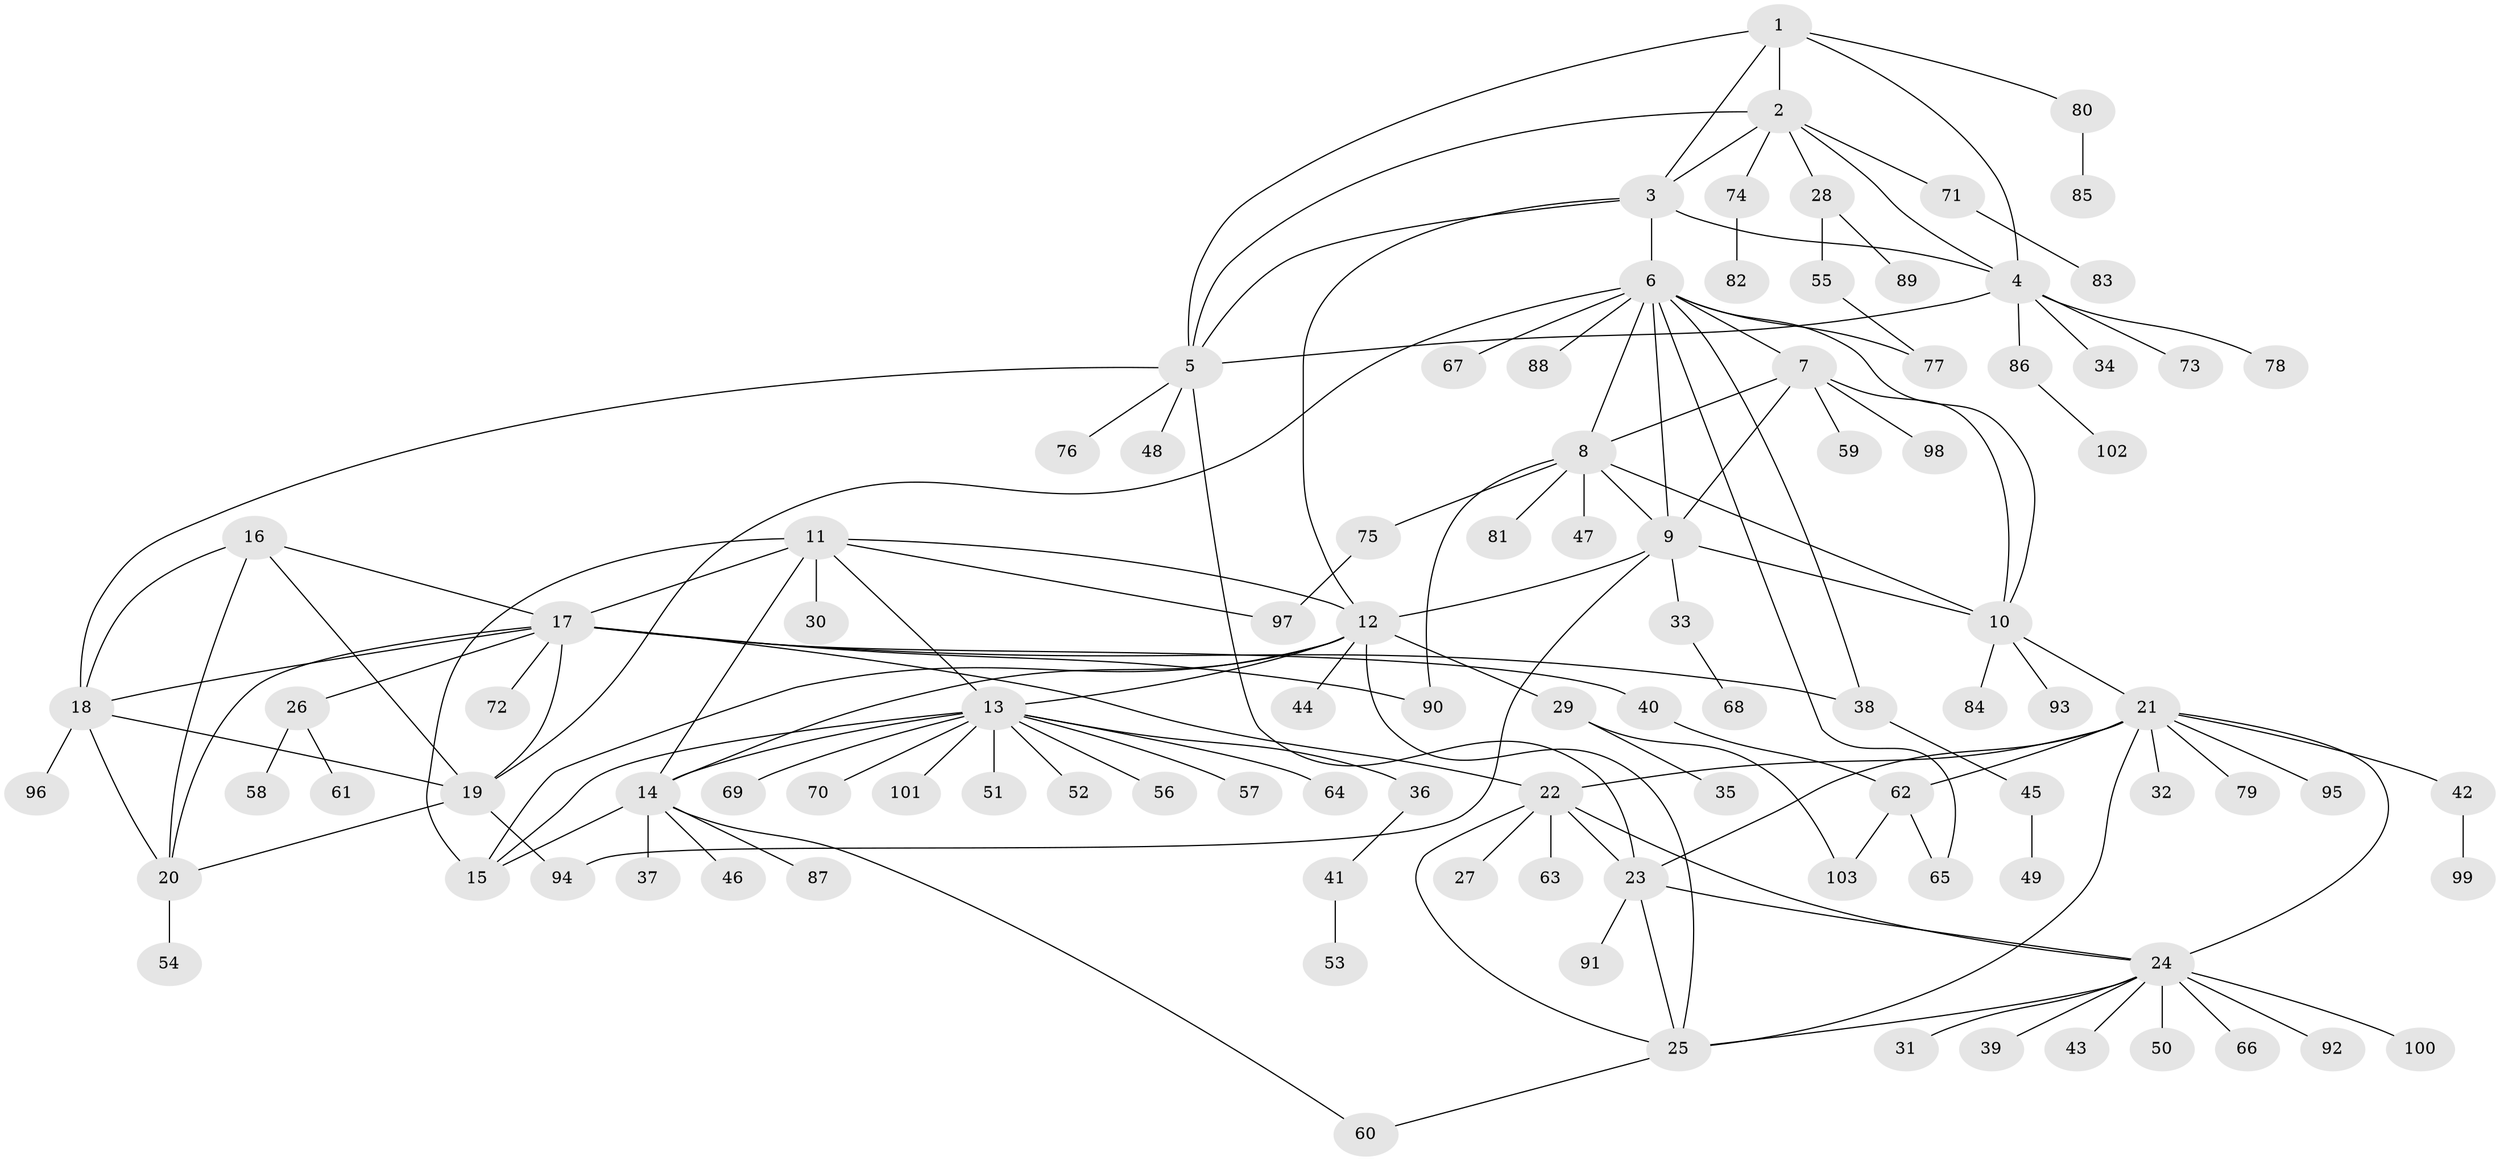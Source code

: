 // coarse degree distribution, {8: 0.03333333333333333, 3: 0.06666666666666667, 7: 0.03333333333333333, 17: 0.03333333333333333, 5: 0.03333333333333333, 9: 0.03333333333333333, 1: 0.7333333333333333, 2: 0.03333333333333333}
// Generated by graph-tools (version 1.1) at 2025/19/03/04/25 18:19:38]
// undirected, 103 vertices, 147 edges
graph export_dot {
graph [start="1"]
  node [color=gray90,style=filled];
  1;
  2;
  3;
  4;
  5;
  6;
  7;
  8;
  9;
  10;
  11;
  12;
  13;
  14;
  15;
  16;
  17;
  18;
  19;
  20;
  21;
  22;
  23;
  24;
  25;
  26;
  27;
  28;
  29;
  30;
  31;
  32;
  33;
  34;
  35;
  36;
  37;
  38;
  39;
  40;
  41;
  42;
  43;
  44;
  45;
  46;
  47;
  48;
  49;
  50;
  51;
  52;
  53;
  54;
  55;
  56;
  57;
  58;
  59;
  60;
  61;
  62;
  63;
  64;
  65;
  66;
  67;
  68;
  69;
  70;
  71;
  72;
  73;
  74;
  75;
  76;
  77;
  78;
  79;
  80;
  81;
  82;
  83;
  84;
  85;
  86;
  87;
  88;
  89;
  90;
  91;
  92;
  93;
  94;
  95;
  96;
  97;
  98;
  99;
  100;
  101;
  102;
  103;
  1 -- 2;
  1 -- 3;
  1 -- 4;
  1 -- 5;
  1 -- 80;
  2 -- 3;
  2 -- 4;
  2 -- 5;
  2 -- 28;
  2 -- 71;
  2 -- 74;
  3 -- 4;
  3 -- 5;
  3 -- 6;
  3 -- 12;
  4 -- 5;
  4 -- 34;
  4 -- 73;
  4 -- 78;
  4 -- 86;
  5 -- 18;
  5 -- 23;
  5 -- 48;
  5 -- 76;
  6 -- 7;
  6 -- 8;
  6 -- 9;
  6 -- 10;
  6 -- 19;
  6 -- 38;
  6 -- 65;
  6 -- 67;
  6 -- 77;
  6 -- 88;
  7 -- 8;
  7 -- 9;
  7 -- 10;
  7 -- 59;
  7 -- 98;
  8 -- 9;
  8 -- 10;
  8 -- 47;
  8 -- 75;
  8 -- 81;
  8 -- 90;
  9 -- 10;
  9 -- 12;
  9 -- 33;
  9 -- 94;
  10 -- 21;
  10 -- 84;
  10 -- 93;
  11 -- 12;
  11 -- 13;
  11 -- 14;
  11 -- 15;
  11 -- 17;
  11 -- 30;
  11 -- 97;
  12 -- 13;
  12 -- 14;
  12 -- 15;
  12 -- 25;
  12 -- 29;
  12 -- 44;
  13 -- 14;
  13 -- 15;
  13 -- 36;
  13 -- 51;
  13 -- 52;
  13 -- 56;
  13 -- 57;
  13 -- 64;
  13 -- 69;
  13 -- 70;
  13 -- 101;
  14 -- 15;
  14 -- 37;
  14 -- 46;
  14 -- 60;
  14 -- 87;
  16 -- 17;
  16 -- 18;
  16 -- 19;
  16 -- 20;
  17 -- 18;
  17 -- 19;
  17 -- 20;
  17 -- 22;
  17 -- 26;
  17 -- 38;
  17 -- 40;
  17 -- 72;
  17 -- 90;
  18 -- 19;
  18 -- 20;
  18 -- 96;
  19 -- 20;
  19 -- 94;
  20 -- 54;
  21 -- 22;
  21 -- 23;
  21 -- 24;
  21 -- 25;
  21 -- 32;
  21 -- 42;
  21 -- 62;
  21 -- 79;
  21 -- 95;
  22 -- 23;
  22 -- 24;
  22 -- 25;
  22 -- 27;
  22 -- 63;
  23 -- 24;
  23 -- 25;
  23 -- 91;
  24 -- 25;
  24 -- 31;
  24 -- 39;
  24 -- 43;
  24 -- 50;
  24 -- 66;
  24 -- 92;
  24 -- 100;
  25 -- 60;
  26 -- 58;
  26 -- 61;
  28 -- 55;
  28 -- 89;
  29 -- 35;
  29 -- 103;
  33 -- 68;
  36 -- 41;
  38 -- 45;
  40 -- 62;
  41 -- 53;
  42 -- 99;
  45 -- 49;
  55 -- 77;
  62 -- 65;
  62 -- 103;
  71 -- 83;
  74 -- 82;
  75 -- 97;
  80 -- 85;
  86 -- 102;
}
